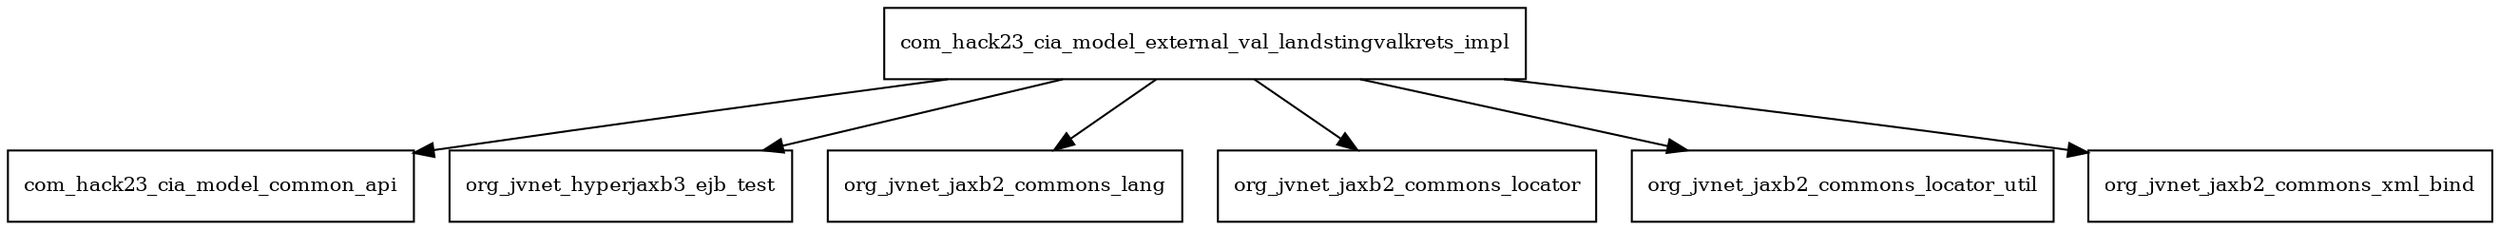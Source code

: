 digraph model_external_val_landstingvalkrets_impl_2019_1_27_SNAPSHOT_package_dependencies {
  node [shape = box, fontsize=10.0];
  com_hack23_cia_model_external_val_landstingvalkrets_impl -> com_hack23_cia_model_common_api;
  com_hack23_cia_model_external_val_landstingvalkrets_impl -> org_jvnet_hyperjaxb3_ejb_test;
  com_hack23_cia_model_external_val_landstingvalkrets_impl -> org_jvnet_jaxb2_commons_lang;
  com_hack23_cia_model_external_val_landstingvalkrets_impl -> org_jvnet_jaxb2_commons_locator;
  com_hack23_cia_model_external_val_landstingvalkrets_impl -> org_jvnet_jaxb2_commons_locator_util;
  com_hack23_cia_model_external_val_landstingvalkrets_impl -> org_jvnet_jaxb2_commons_xml_bind;
}
